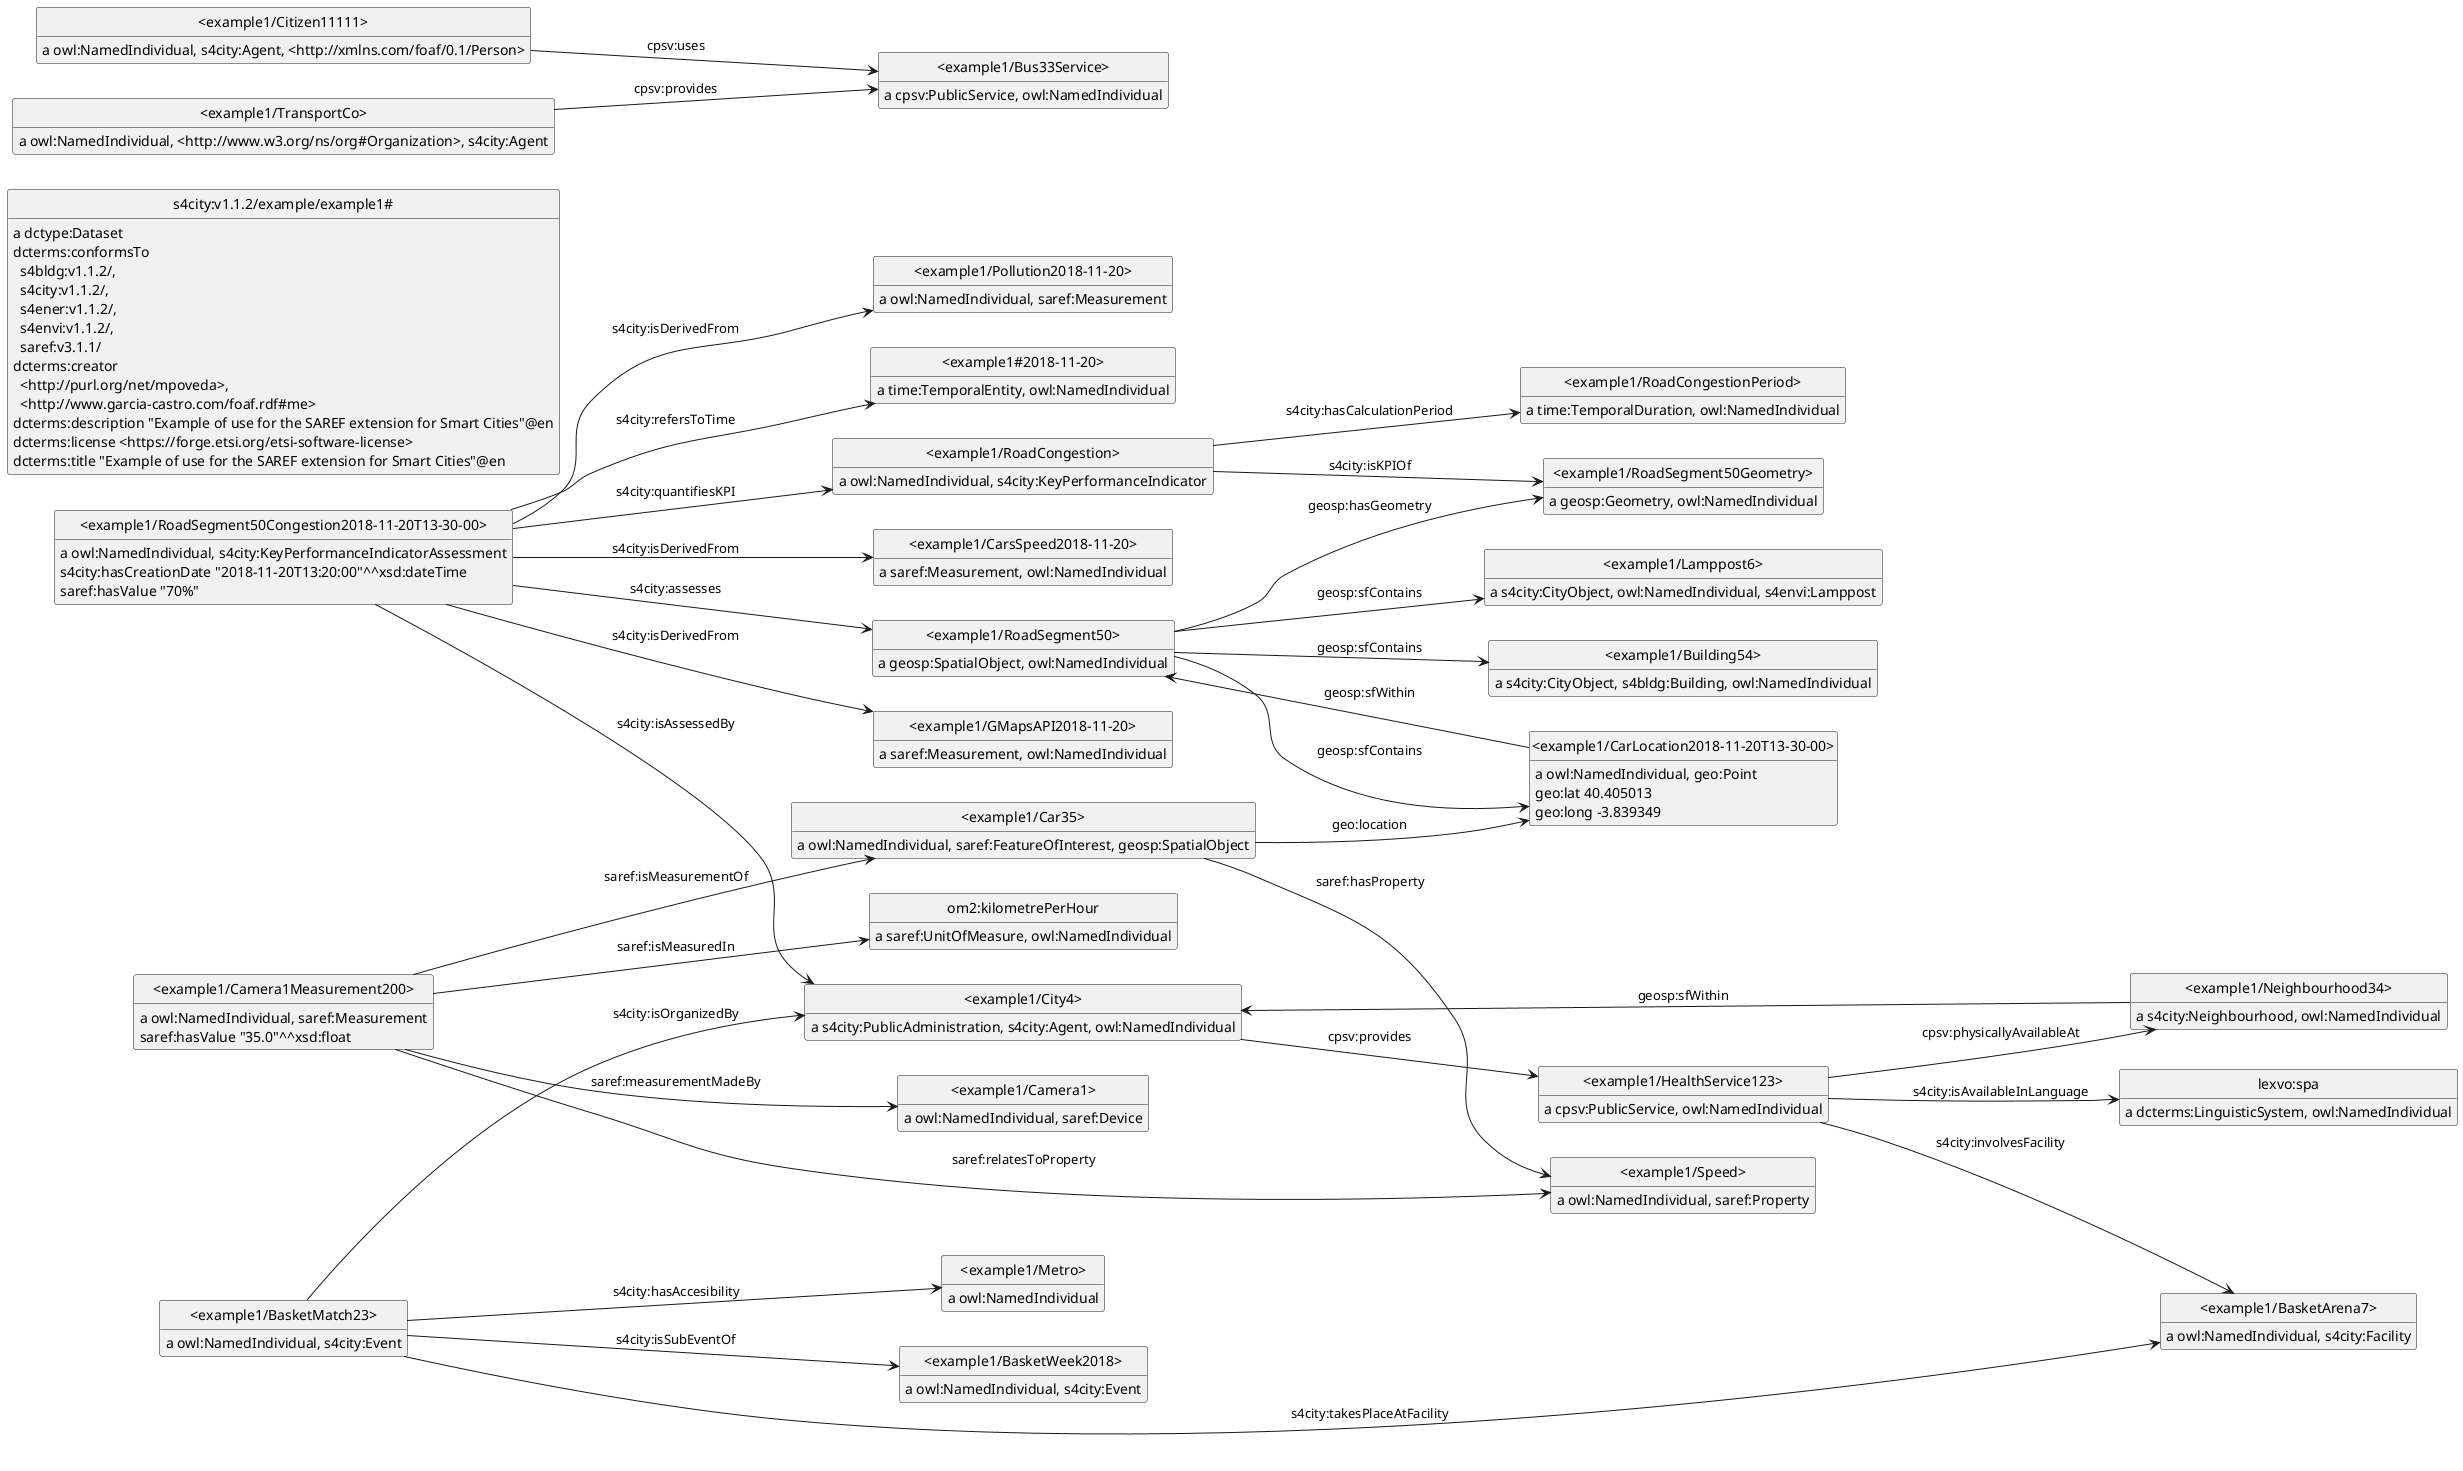 @startuml

  hide empty members
  hide circle
  left to right direction
class _example1_2018_11_20_ as "<example1#2018-11-20>"
_example1_2018_11_20_ : a time:TemporalEntity, owl:NamedIndividual
class _example1_Building54_ as "<example1/Building54>"
_example1_Building54_ : a s4city:CityObject, s4bldg:Building, owl:NamedIndividual
class s4city_v1_1_2_example_example1_ as "s4city:v1.1.2/example/example1#"
s4city_v1_1_2_example_example1_ : a dctype:Dataset
s4city_v1_1_2_example_example1_ : dcterms:conformsTo\n  s4bldg:v1.1.2/,\n  s4city:v1.1.2/,\n  s4ener:v1.1.2/,\n  s4envi:v1.1.2/,\n  saref:v3.1.1/
s4city_v1_1_2_example_example1_ : dcterms:creator\n  <http://purl.org/net/mpoveda>,\n  <http://www.garcia-castro.com/foaf.rdf#me>
s4city_v1_1_2_example_example1_ : dcterms:description "Example of use for the SAREF extension for Smart Cities"@en
s4city_v1_1_2_example_example1_ : dcterms:license <https://forge.etsi.org/etsi-software-license>
s4city_v1_1_2_example_example1_ : dcterms:title "Example of use for the SAREF extension for Smart Cities"@en
class _example1_RoadCongestion_ as "<example1/RoadCongestion>"
_example1_RoadCongestion_ : a owl:NamedIndividual, s4city:KeyPerformanceIndicator
class _example1_RoadCongestionPeriod_ as "<example1/RoadCongestionPeriod>"
_example1_RoadCongestion_ -down-> _example1_RoadCongestionPeriod_ : s4city:hasCalculationPeriod
class _example1_RoadSegment50Geometry_ as "<example1/RoadSegment50Geometry>"
_example1_RoadCongestion_ -down-> _example1_RoadSegment50Geometry_ : s4city:isKPIOf
_example1_RoadSegment50Geometry_ : a geosp:Geometry, owl:NamedIndividual
class om2_kilometrePerHour as "om2:kilometrePerHour"
om2_kilometrePerHour : a saref:UnitOfMeasure, owl:NamedIndividual
_example1_RoadCongestionPeriod_ : a time:TemporalDuration, owl:NamedIndividual
class _example1_RoadSegment50Congestion2018_11_20T13_30_00_ as "<example1/RoadSegment50Congestion2018-11-20T13-30-00>"
_example1_RoadSegment50Congestion2018_11_20T13_30_00_ : a owl:NamedIndividual, s4city:KeyPerformanceIndicatorAssessment
class _example1_CarsSpeed2018_11_20_ as "<example1/CarsSpeed2018-11-20>"
_example1_RoadSegment50Congestion2018_11_20T13_30_00_ -down-> _example1_CarsSpeed2018_11_20_ : s4city:isDerivedFrom
_example1_RoadSegment50Congestion2018_11_20T13_30_00_ -down-> _example1_RoadCongestion_ : s4city:quantifiesKPI
_example1_RoadSegment50Congestion2018_11_20T13_30_00_ -down-> _example1_2018_11_20_ : s4city:refersToTime
class _example1_RoadSegment50_ as "<example1/RoadSegment50>"
_example1_RoadSegment50Congestion2018_11_20T13_30_00_ -down-> _example1_RoadSegment50_ : s4city:assesses
class _example1_GMapsAPI2018_11_20_ as "<example1/GMapsAPI2018-11-20>"
_example1_RoadSegment50Congestion2018_11_20T13_30_00_ -down-> _example1_GMapsAPI2018_11_20_ : s4city:isDerivedFrom
class _example1_City4_ as "<example1/City4>"
_example1_RoadSegment50Congestion2018_11_20T13_30_00_ -down-> _example1_City4_ : s4city:isAssessedBy
class _example1_Pollution2018_11_20_ as "<example1/Pollution2018-11-20>"
_example1_RoadSegment50Congestion2018_11_20T13_30_00_ -down-> _example1_Pollution2018_11_20_ : s4city:isDerivedFrom
_example1_RoadSegment50Congestion2018_11_20T13_30_00_ : s4city:hasCreationDate "2018-11-20T13:20:00"^^xsd:dateTime
_example1_RoadSegment50Congestion2018_11_20T13_30_00_ : saref:hasValue "70%"
class _example1_Neighbourhood34_ as "<example1/Neighbourhood34>"
_example1_Neighbourhood34_ : a s4city:Neighbourhood, owl:NamedIndividual
_example1_Neighbourhood34_ -down-> _example1_City4_ : geosp:sfWithin
_example1_CarsSpeed2018_11_20_ : a saref:Measurement, owl:NamedIndividual
class _example1_CarLocation2018_11_20T13_30_00_ as "<example1/CarLocation2018-11-20T13-30-00>"
_example1_CarLocation2018_11_20T13_30_00_ : a owl:NamedIndividual, geo:Point
_example1_CarLocation2018_11_20T13_30_00_ -down-> _example1_RoadSegment50_ : geosp:sfWithin
_example1_CarLocation2018_11_20T13_30_00_ : geo:lat 40.405013
_example1_CarLocation2018_11_20T13_30_00_ : geo:long -3.839349
class lexvo_spa as "lexvo:spa"
lexvo_spa : a dcterms:LinguisticSystem, owl:NamedIndividual
class _example1_Camera1_ as "<example1/Camera1>"
_example1_Camera1_ : a owl:NamedIndividual, saref:Device
class _example1_Lamppost6_ as "<example1/Lamppost6>"
_example1_Lamppost6_ : a s4city:CityObject, owl:NamedIndividual, s4envi:Lamppost
class _example1_Camera1Measurement200_ as "<example1/Camera1Measurement200>"
_example1_Camera1Measurement200_ : a owl:NamedIndividual, saref:Measurement
_example1_Camera1Measurement200_ -down-> _example1_Camera1_ : saref:measurementMadeBy
_example1_Camera1Measurement200_ -down-> om2_kilometrePerHour : saref:isMeasuredIn
class _example1_Speed_ as "<example1/Speed>"
_example1_Camera1Measurement200_ -down-> _example1_Speed_ : saref:relatesToProperty
class _example1_Car35_ as "<example1/Car35>"
_example1_Camera1Measurement200_ -down-> _example1_Car35_ : saref:isMeasurementOf
_example1_Camera1Measurement200_ : saref:hasValue "35.0"^^xsd:float
_example1_Car35_ : a owl:NamedIndividual, saref:FeatureOfInterest, geosp:SpatialObject
_example1_Car35_ -down-> _example1_CarLocation2018_11_20T13_30_00_ : geo:location
_example1_Car35_ -down-> _example1_Speed_ : saref:hasProperty
_example1_Speed_ : a owl:NamedIndividual, saref:Property
class _example1_BasketMatch23_ as "<example1/BasketMatch23>"
_example1_BasketMatch23_ : a owl:NamedIndividual, s4city:Event
class _example1_Metro_ as "<example1/Metro>"
_example1_BasketMatch23_ -down-> _example1_Metro_ : s4city:hasAccesibility
class _example1_BasketWeek2018_ as "<example1/BasketWeek2018>"
_example1_BasketMatch23_ -down-> _example1_BasketWeek2018_ : s4city:isSubEventOf
class _example1_BasketArena7_ as "<example1/BasketArena7>"
_example1_BasketMatch23_ -down-> _example1_BasketArena7_ : s4city:takesPlaceAtFacility
_example1_BasketMatch23_ -down-> _example1_City4_ : s4city:isOrganizedBy
_example1_BasketWeek2018_ : a owl:NamedIndividual, s4city:Event
_example1_Pollution2018_11_20_ : a owl:NamedIndividual, saref:Measurement
_example1_GMapsAPI2018_11_20_ : a saref:Measurement, owl:NamedIndividual
class _example1_Citizen11111_ as "<example1/Citizen11111>"
_example1_Citizen11111_ : a owl:NamedIndividual, s4city:Agent, <http://xmlns.com/foaf/0.1/Person>
class _example1_Bus33Service_ as "<example1/Bus33Service>"
_example1_Citizen11111_ -down-> _example1_Bus33Service_ : cpsv:uses
_example1_Metro_ : a owl:NamedIndividual
class _example1_TransportCo_ as "<example1/TransportCo>"
_example1_TransportCo_ : a owl:NamedIndividual, <http://www.w3.org/ns/org#Organization>, s4city:Agent
_example1_TransportCo_ -down-> _example1_Bus33Service_ : cpsv:provides
_example1_Bus33Service_ : a cpsv:PublicService, owl:NamedIndividual
_example1_BasketArena7_ : a owl:NamedIndividual, s4city:Facility
_example1_City4_ : a s4city:PublicAdministration, s4city:Agent, owl:NamedIndividual
class _example1_HealthService123_ as "<example1/HealthService123>"
_example1_City4_ -down-> _example1_HealthService123_ : cpsv:provides
_example1_HealthService123_ : a cpsv:PublicService, owl:NamedIndividual
_example1_HealthService123_ -down-> _example1_Neighbourhood34_ : cpsv:physicallyAvailableAt
_example1_HealthService123_ -down-> lexvo_spa : s4city:isAvailableInLanguage
_example1_HealthService123_ -down-> _example1_BasketArena7_ : s4city:involvesFacility
_example1_RoadSegment50_ : a geosp:SpatialObject, owl:NamedIndividual
_example1_RoadSegment50_ -down-> _example1_CarLocation2018_11_20T13_30_00_ : geosp:sfContains
_example1_RoadSegment50_ -down-> _example1_Lamppost6_ : geosp:sfContains
_example1_RoadSegment50_ -down-> _example1_Building54_ : geosp:sfContains
_example1_RoadSegment50_ -down-> _example1_RoadSegment50Geometry_ : geosp:hasGeometry
@enduml
